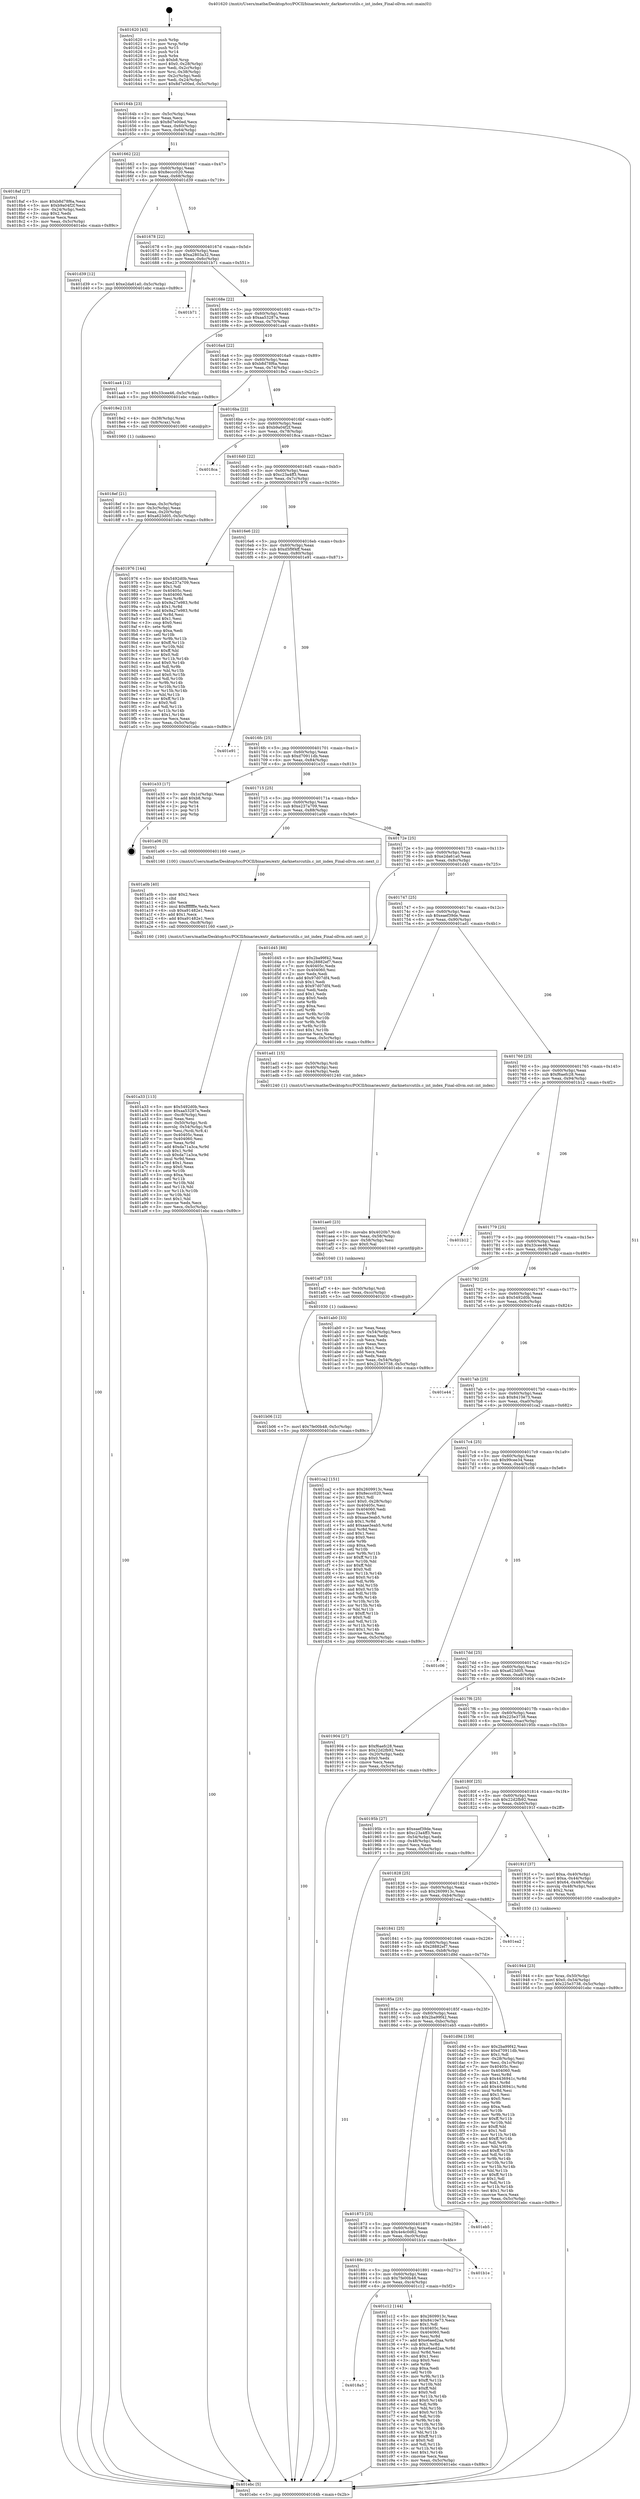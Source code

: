 digraph "0x401620" {
  label = "0x401620 (/mnt/c/Users/mathe/Desktop/tcc/POCII/binaries/extr_darknetsrcutils.c_int_index_Final-ollvm.out::main(0))"
  labelloc = "t"
  node[shape=record]

  Entry [label="",width=0.3,height=0.3,shape=circle,fillcolor=black,style=filled]
  "0x40164b" [label="{
     0x40164b [23]\l
     | [instrs]\l
     &nbsp;&nbsp;0x40164b \<+3\>: mov -0x5c(%rbp),%eax\l
     &nbsp;&nbsp;0x40164e \<+2\>: mov %eax,%ecx\l
     &nbsp;&nbsp;0x401650 \<+6\>: sub $0x8d7e00ed,%ecx\l
     &nbsp;&nbsp;0x401656 \<+3\>: mov %eax,-0x60(%rbp)\l
     &nbsp;&nbsp;0x401659 \<+3\>: mov %ecx,-0x64(%rbp)\l
     &nbsp;&nbsp;0x40165c \<+6\>: je 00000000004018af \<main+0x28f\>\l
  }"]
  "0x4018af" [label="{
     0x4018af [27]\l
     | [instrs]\l
     &nbsp;&nbsp;0x4018af \<+5\>: mov $0xb8d78f6a,%eax\l
     &nbsp;&nbsp;0x4018b4 \<+5\>: mov $0xb9a04f2f,%ecx\l
     &nbsp;&nbsp;0x4018b9 \<+3\>: mov -0x24(%rbp),%edx\l
     &nbsp;&nbsp;0x4018bc \<+3\>: cmp $0x2,%edx\l
     &nbsp;&nbsp;0x4018bf \<+3\>: cmovne %ecx,%eax\l
     &nbsp;&nbsp;0x4018c2 \<+3\>: mov %eax,-0x5c(%rbp)\l
     &nbsp;&nbsp;0x4018c5 \<+5\>: jmp 0000000000401ebc \<main+0x89c\>\l
  }"]
  "0x401662" [label="{
     0x401662 [22]\l
     | [instrs]\l
     &nbsp;&nbsp;0x401662 \<+5\>: jmp 0000000000401667 \<main+0x47\>\l
     &nbsp;&nbsp;0x401667 \<+3\>: mov -0x60(%rbp),%eax\l
     &nbsp;&nbsp;0x40166a \<+5\>: sub $0x8eccc020,%eax\l
     &nbsp;&nbsp;0x40166f \<+3\>: mov %eax,-0x68(%rbp)\l
     &nbsp;&nbsp;0x401672 \<+6\>: je 0000000000401d39 \<main+0x719\>\l
  }"]
  "0x401ebc" [label="{
     0x401ebc [5]\l
     | [instrs]\l
     &nbsp;&nbsp;0x401ebc \<+5\>: jmp 000000000040164b \<main+0x2b\>\l
  }"]
  "0x401620" [label="{
     0x401620 [43]\l
     | [instrs]\l
     &nbsp;&nbsp;0x401620 \<+1\>: push %rbp\l
     &nbsp;&nbsp;0x401621 \<+3\>: mov %rsp,%rbp\l
     &nbsp;&nbsp;0x401624 \<+2\>: push %r15\l
     &nbsp;&nbsp;0x401626 \<+2\>: push %r14\l
     &nbsp;&nbsp;0x401628 \<+1\>: push %rbx\l
     &nbsp;&nbsp;0x401629 \<+7\>: sub $0xb8,%rsp\l
     &nbsp;&nbsp;0x401630 \<+7\>: movl $0x0,-0x28(%rbp)\l
     &nbsp;&nbsp;0x401637 \<+3\>: mov %edi,-0x2c(%rbp)\l
     &nbsp;&nbsp;0x40163a \<+4\>: mov %rsi,-0x38(%rbp)\l
     &nbsp;&nbsp;0x40163e \<+3\>: mov -0x2c(%rbp),%edi\l
     &nbsp;&nbsp;0x401641 \<+3\>: mov %edi,-0x24(%rbp)\l
     &nbsp;&nbsp;0x401644 \<+7\>: movl $0x8d7e00ed,-0x5c(%rbp)\l
  }"]
  Exit [label="",width=0.3,height=0.3,shape=circle,fillcolor=black,style=filled,peripheries=2]
  "0x401d39" [label="{
     0x401d39 [12]\l
     | [instrs]\l
     &nbsp;&nbsp;0x401d39 \<+7\>: movl $0xe2da61a0,-0x5c(%rbp)\l
     &nbsp;&nbsp;0x401d40 \<+5\>: jmp 0000000000401ebc \<main+0x89c\>\l
  }"]
  "0x401678" [label="{
     0x401678 [22]\l
     | [instrs]\l
     &nbsp;&nbsp;0x401678 \<+5\>: jmp 000000000040167d \<main+0x5d\>\l
     &nbsp;&nbsp;0x40167d \<+3\>: mov -0x60(%rbp),%eax\l
     &nbsp;&nbsp;0x401680 \<+5\>: sub $0xa2803a32,%eax\l
     &nbsp;&nbsp;0x401685 \<+3\>: mov %eax,-0x6c(%rbp)\l
     &nbsp;&nbsp;0x401688 \<+6\>: je 0000000000401b71 \<main+0x551\>\l
  }"]
  "0x4018a5" [label="{
     0x4018a5\l
  }", style=dashed]
  "0x401b71" [label="{
     0x401b71\l
  }", style=dashed]
  "0x40168e" [label="{
     0x40168e [22]\l
     | [instrs]\l
     &nbsp;&nbsp;0x40168e \<+5\>: jmp 0000000000401693 \<main+0x73\>\l
     &nbsp;&nbsp;0x401693 \<+3\>: mov -0x60(%rbp),%eax\l
     &nbsp;&nbsp;0x401696 \<+5\>: sub $0xaa53287a,%eax\l
     &nbsp;&nbsp;0x40169b \<+3\>: mov %eax,-0x70(%rbp)\l
     &nbsp;&nbsp;0x40169e \<+6\>: je 0000000000401aa4 \<main+0x484\>\l
  }"]
  "0x401c12" [label="{
     0x401c12 [144]\l
     | [instrs]\l
     &nbsp;&nbsp;0x401c12 \<+5\>: mov $0x2609913c,%eax\l
     &nbsp;&nbsp;0x401c17 \<+5\>: mov $0x8410e73,%ecx\l
     &nbsp;&nbsp;0x401c1c \<+2\>: mov $0x1,%dl\l
     &nbsp;&nbsp;0x401c1e \<+7\>: mov 0x40405c,%esi\l
     &nbsp;&nbsp;0x401c25 \<+7\>: mov 0x404060,%edi\l
     &nbsp;&nbsp;0x401c2c \<+3\>: mov %esi,%r8d\l
     &nbsp;&nbsp;0x401c2f \<+7\>: add $0xe6aed2aa,%r8d\l
     &nbsp;&nbsp;0x401c36 \<+4\>: sub $0x1,%r8d\l
     &nbsp;&nbsp;0x401c3a \<+7\>: sub $0xe6aed2aa,%r8d\l
     &nbsp;&nbsp;0x401c41 \<+4\>: imul %r8d,%esi\l
     &nbsp;&nbsp;0x401c45 \<+3\>: and $0x1,%esi\l
     &nbsp;&nbsp;0x401c48 \<+3\>: cmp $0x0,%esi\l
     &nbsp;&nbsp;0x401c4b \<+4\>: sete %r9b\l
     &nbsp;&nbsp;0x401c4f \<+3\>: cmp $0xa,%edi\l
     &nbsp;&nbsp;0x401c52 \<+4\>: setl %r10b\l
     &nbsp;&nbsp;0x401c56 \<+3\>: mov %r9b,%r11b\l
     &nbsp;&nbsp;0x401c59 \<+4\>: xor $0xff,%r11b\l
     &nbsp;&nbsp;0x401c5d \<+3\>: mov %r10b,%bl\l
     &nbsp;&nbsp;0x401c60 \<+3\>: xor $0xff,%bl\l
     &nbsp;&nbsp;0x401c63 \<+3\>: xor $0x0,%dl\l
     &nbsp;&nbsp;0x401c66 \<+3\>: mov %r11b,%r14b\l
     &nbsp;&nbsp;0x401c69 \<+4\>: and $0x0,%r14b\l
     &nbsp;&nbsp;0x401c6d \<+3\>: and %dl,%r9b\l
     &nbsp;&nbsp;0x401c70 \<+3\>: mov %bl,%r15b\l
     &nbsp;&nbsp;0x401c73 \<+4\>: and $0x0,%r15b\l
     &nbsp;&nbsp;0x401c77 \<+3\>: and %dl,%r10b\l
     &nbsp;&nbsp;0x401c7a \<+3\>: or %r9b,%r14b\l
     &nbsp;&nbsp;0x401c7d \<+3\>: or %r10b,%r15b\l
     &nbsp;&nbsp;0x401c80 \<+3\>: xor %r15b,%r14b\l
     &nbsp;&nbsp;0x401c83 \<+3\>: or %bl,%r11b\l
     &nbsp;&nbsp;0x401c86 \<+4\>: xor $0xff,%r11b\l
     &nbsp;&nbsp;0x401c8a \<+3\>: or $0x0,%dl\l
     &nbsp;&nbsp;0x401c8d \<+3\>: and %dl,%r11b\l
     &nbsp;&nbsp;0x401c90 \<+3\>: or %r11b,%r14b\l
     &nbsp;&nbsp;0x401c93 \<+4\>: test $0x1,%r14b\l
     &nbsp;&nbsp;0x401c97 \<+3\>: cmovne %ecx,%eax\l
     &nbsp;&nbsp;0x401c9a \<+3\>: mov %eax,-0x5c(%rbp)\l
     &nbsp;&nbsp;0x401c9d \<+5\>: jmp 0000000000401ebc \<main+0x89c\>\l
  }"]
  "0x401aa4" [label="{
     0x401aa4 [12]\l
     | [instrs]\l
     &nbsp;&nbsp;0x401aa4 \<+7\>: movl $0x33cee46,-0x5c(%rbp)\l
     &nbsp;&nbsp;0x401aab \<+5\>: jmp 0000000000401ebc \<main+0x89c\>\l
  }"]
  "0x4016a4" [label="{
     0x4016a4 [22]\l
     | [instrs]\l
     &nbsp;&nbsp;0x4016a4 \<+5\>: jmp 00000000004016a9 \<main+0x89\>\l
     &nbsp;&nbsp;0x4016a9 \<+3\>: mov -0x60(%rbp),%eax\l
     &nbsp;&nbsp;0x4016ac \<+5\>: sub $0xb8d78f6a,%eax\l
     &nbsp;&nbsp;0x4016b1 \<+3\>: mov %eax,-0x74(%rbp)\l
     &nbsp;&nbsp;0x4016b4 \<+6\>: je 00000000004018e2 \<main+0x2c2\>\l
  }"]
  "0x40188c" [label="{
     0x40188c [25]\l
     | [instrs]\l
     &nbsp;&nbsp;0x40188c \<+5\>: jmp 0000000000401891 \<main+0x271\>\l
     &nbsp;&nbsp;0x401891 \<+3\>: mov -0x60(%rbp),%eax\l
     &nbsp;&nbsp;0x401894 \<+5\>: sub $0x7fe00b48,%eax\l
     &nbsp;&nbsp;0x401899 \<+6\>: mov %eax,-0xc4(%rbp)\l
     &nbsp;&nbsp;0x40189f \<+6\>: je 0000000000401c12 \<main+0x5f2\>\l
  }"]
  "0x4018e2" [label="{
     0x4018e2 [13]\l
     | [instrs]\l
     &nbsp;&nbsp;0x4018e2 \<+4\>: mov -0x38(%rbp),%rax\l
     &nbsp;&nbsp;0x4018e6 \<+4\>: mov 0x8(%rax),%rdi\l
     &nbsp;&nbsp;0x4018ea \<+5\>: call 0000000000401060 \<atoi@plt\>\l
     | [calls]\l
     &nbsp;&nbsp;0x401060 \{1\} (unknown)\l
  }"]
  "0x4016ba" [label="{
     0x4016ba [22]\l
     | [instrs]\l
     &nbsp;&nbsp;0x4016ba \<+5\>: jmp 00000000004016bf \<main+0x9f\>\l
     &nbsp;&nbsp;0x4016bf \<+3\>: mov -0x60(%rbp),%eax\l
     &nbsp;&nbsp;0x4016c2 \<+5\>: sub $0xb9a04f2f,%eax\l
     &nbsp;&nbsp;0x4016c7 \<+3\>: mov %eax,-0x78(%rbp)\l
     &nbsp;&nbsp;0x4016ca \<+6\>: je 00000000004018ca \<main+0x2aa\>\l
  }"]
  "0x4018ef" [label="{
     0x4018ef [21]\l
     | [instrs]\l
     &nbsp;&nbsp;0x4018ef \<+3\>: mov %eax,-0x3c(%rbp)\l
     &nbsp;&nbsp;0x4018f2 \<+3\>: mov -0x3c(%rbp),%eax\l
     &nbsp;&nbsp;0x4018f5 \<+3\>: mov %eax,-0x20(%rbp)\l
     &nbsp;&nbsp;0x4018f8 \<+7\>: movl $0xa623d05,-0x5c(%rbp)\l
     &nbsp;&nbsp;0x4018ff \<+5\>: jmp 0000000000401ebc \<main+0x89c\>\l
  }"]
  "0x401b1e" [label="{
     0x401b1e\l
  }", style=dashed]
  "0x4018ca" [label="{
     0x4018ca\l
  }", style=dashed]
  "0x4016d0" [label="{
     0x4016d0 [22]\l
     | [instrs]\l
     &nbsp;&nbsp;0x4016d0 \<+5\>: jmp 00000000004016d5 \<main+0xb5\>\l
     &nbsp;&nbsp;0x4016d5 \<+3\>: mov -0x60(%rbp),%eax\l
     &nbsp;&nbsp;0x4016d8 \<+5\>: sub $0xc23a4ff3,%eax\l
     &nbsp;&nbsp;0x4016dd \<+3\>: mov %eax,-0x7c(%rbp)\l
     &nbsp;&nbsp;0x4016e0 \<+6\>: je 0000000000401976 \<main+0x356\>\l
  }"]
  "0x401873" [label="{
     0x401873 [25]\l
     | [instrs]\l
     &nbsp;&nbsp;0x401873 \<+5\>: jmp 0000000000401878 \<main+0x258\>\l
     &nbsp;&nbsp;0x401878 \<+3\>: mov -0x60(%rbp),%eax\l
     &nbsp;&nbsp;0x40187b \<+5\>: sub $0x4e4c0d62,%eax\l
     &nbsp;&nbsp;0x401880 \<+6\>: mov %eax,-0xc0(%rbp)\l
     &nbsp;&nbsp;0x401886 \<+6\>: je 0000000000401b1e \<main+0x4fe\>\l
  }"]
  "0x401976" [label="{
     0x401976 [144]\l
     | [instrs]\l
     &nbsp;&nbsp;0x401976 \<+5\>: mov $0x5492d0b,%eax\l
     &nbsp;&nbsp;0x40197b \<+5\>: mov $0xe237a709,%ecx\l
     &nbsp;&nbsp;0x401980 \<+2\>: mov $0x1,%dl\l
     &nbsp;&nbsp;0x401982 \<+7\>: mov 0x40405c,%esi\l
     &nbsp;&nbsp;0x401989 \<+7\>: mov 0x404060,%edi\l
     &nbsp;&nbsp;0x401990 \<+3\>: mov %esi,%r8d\l
     &nbsp;&nbsp;0x401993 \<+7\>: sub $0x9a27e983,%r8d\l
     &nbsp;&nbsp;0x40199a \<+4\>: sub $0x1,%r8d\l
     &nbsp;&nbsp;0x40199e \<+7\>: add $0x9a27e983,%r8d\l
     &nbsp;&nbsp;0x4019a5 \<+4\>: imul %r8d,%esi\l
     &nbsp;&nbsp;0x4019a9 \<+3\>: and $0x1,%esi\l
     &nbsp;&nbsp;0x4019ac \<+3\>: cmp $0x0,%esi\l
     &nbsp;&nbsp;0x4019af \<+4\>: sete %r9b\l
     &nbsp;&nbsp;0x4019b3 \<+3\>: cmp $0xa,%edi\l
     &nbsp;&nbsp;0x4019b6 \<+4\>: setl %r10b\l
     &nbsp;&nbsp;0x4019ba \<+3\>: mov %r9b,%r11b\l
     &nbsp;&nbsp;0x4019bd \<+4\>: xor $0xff,%r11b\l
     &nbsp;&nbsp;0x4019c1 \<+3\>: mov %r10b,%bl\l
     &nbsp;&nbsp;0x4019c4 \<+3\>: xor $0xff,%bl\l
     &nbsp;&nbsp;0x4019c7 \<+3\>: xor $0x0,%dl\l
     &nbsp;&nbsp;0x4019ca \<+3\>: mov %r11b,%r14b\l
     &nbsp;&nbsp;0x4019cd \<+4\>: and $0x0,%r14b\l
     &nbsp;&nbsp;0x4019d1 \<+3\>: and %dl,%r9b\l
     &nbsp;&nbsp;0x4019d4 \<+3\>: mov %bl,%r15b\l
     &nbsp;&nbsp;0x4019d7 \<+4\>: and $0x0,%r15b\l
     &nbsp;&nbsp;0x4019db \<+3\>: and %dl,%r10b\l
     &nbsp;&nbsp;0x4019de \<+3\>: or %r9b,%r14b\l
     &nbsp;&nbsp;0x4019e1 \<+3\>: or %r10b,%r15b\l
     &nbsp;&nbsp;0x4019e4 \<+3\>: xor %r15b,%r14b\l
     &nbsp;&nbsp;0x4019e7 \<+3\>: or %bl,%r11b\l
     &nbsp;&nbsp;0x4019ea \<+4\>: xor $0xff,%r11b\l
     &nbsp;&nbsp;0x4019ee \<+3\>: or $0x0,%dl\l
     &nbsp;&nbsp;0x4019f1 \<+3\>: and %dl,%r11b\l
     &nbsp;&nbsp;0x4019f4 \<+3\>: or %r11b,%r14b\l
     &nbsp;&nbsp;0x4019f7 \<+4\>: test $0x1,%r14b\l
     &nbsp;&nbsp;0x4019fb \<+3\>: cmovne %ecx,%eax\l
     &nbsp;&nbsp;0x4019fe \<+3\>: mov %eax,-0x5c(%rbp)\l
     &nbsp;&nbsp;0x401a01 \<+5\>: jmp 0000000000401ebc \<main+0x89c\>\l
  }"]
  "0x4016e6" [label="{
     0x4016e6 [22]\l
     | [instrs]\l
     &nbsp;&nbsp;0x4016e6 \<+5\>: jmp 00000000004016eb \<main+0xcb\>\l
     &nbsp;&nbsp;0x4016eb \<+3\>: mov -0x60(%rbp),%eax\l
     &nbsp;&nbsp;0x4016ee \<+5\>: sub $0xd5f9f4ff,%eax\l
     &nbsp;&nbsp;0x4016f3 \<+3\>: mov %eax,-0x80(%rbp)\l
     &nbsp;&nbsp;0x4016f6 \<+6\>: je 0000000000401e91 \<main+0x871\>\l
  }"]
  "0x401eb5" [label="{
     0x401eb5\l
  }", style=dashed]
  "0x401e91" [label="{
     0x401e91\l
  }", style=dashed]
  "0x4016fc" [label="{
     0x4016fc [25]\l
     | [instrs]\l
     &nbsp;&nbsp;0x4016fc \<+5\>: jmp 0000000000401701 \<main+0xe1\>\l
     &nbsp;&nbsp;0x401701 \<+3\>: mov -0x60(%rbp),%eax\l
     &nbsp;&nbsp;0x401704 \<+5\>: sub $0xd70911db,%eax\l
     &nbsp;&nbsp;0x401709 \<+6\>: mov %eax,-0x84(%rbp)\l
     &nbsp;&nbsp;0x40170f \<+6\>: je 0000000000401e33 \<main+0x813\>\l
  }"]
  "0x40185a" [label="{
     0x40185a [25]\l
     | [instrs]\l
     &nbsp;&nbsp;0x40185a \<+5\>: jmp 000000000040185f \<main+0x23f\>\l
     &nbsp;&nbsp;0x40185f \<+3\>: mov -0x60(%rbp),%eax\l
     &nbsp;&nbsp;0x401862 \<+5\>: sub $0x2ba99f42,%eax\l
     &nbsp;&nbsp;0x401867 \<+6\>: mov %eax,-0xbc(%rbp)\l
     &nbsp;&nbsp;0x40186d \<+6\>: je 0000000000401eb5 \<main+0x895\>\l
  }"]
  "0x401e33" [label="{
     0x401e33 [17]\l
     | [instrs]\l
     &nbsp;&nbsp;0x401e33 \<+3\>: mov -0x1c(%rbp),%eax\l
     &nbsp;&nbsp;0x401e36 \<+7\>: add $0xb8,%rsp\l
     &nbsp;&nbsp;0x401e3d \<+1\>: pop %rbx\l
     &nbsp;&nbsp;0x401e3e \<+2\>: pop %r14\l
     &nbsp;&nbsp;0x401e40 \<+2\>: pop %r15\l
     &nbsp;&nbsp;0x401e42 \<+1\>: pop %rbp\l
     &nbsp;&nbsp;0x401e43 \<+1\>: ret\l
  }"]
  "0x401715" [label="{
     0x401715 [25]\l
     | [instrs]\l
     &nbsp;&nbsp;0x401715 \<+5\>: jmp 000000000040171a \<main+0xfa\>\l
     &nbsp;&nbsp;0x40171a \<+3\>: mov -0x60(%rbp),%eax\l
     &nbsp;&nbsp;0x40171d \<+5\>: sub $0xe237a709,%eax\l
     &nbsp;&nbsp;0x401722 \<+6\>: mov %eax,-0x88(%rbp)\l
     &nbsp;&nbsp;0x401728 \<+6\>: je 0000000000401a06 \<main+0x3e6\>\l
  }"]
  "0x401d9d" [label="{
     0x401d9d [150]\l
     | [instrs]\l
     &nbsp;&nbsp;0x401d9d \<+5\>: mov $0x2ba99f42,%eax\l
     &nbsp;&nbsp;0x401da2 \<+5\>: mov $0xd70911db,%ecx\l
     &nbsp;&nbsp;0x401da7 \<+2\>: mov $0x1,%dl\l
     &nbsp;&nbsp;0x401da9 \<+3\>: mov -0x28(%rbp),%esi\l
     &nbsp;&nbsp;0x401dac \<+3\>: mov %esi,-0x1c(%rbp)\l
     &nbsp;&nbsp;0x401daf \<+7\>: mov 0x40405c,%esi\l
     &nbsp;&nbsp;0x401db6 \<+7\>: mov 0x404060,%edi\l
     &nbsp;&nbsp;0x401dbd \<+3\>: mov %esi,%r8d\l
     &nbsp;&nbsp;0x401dc0 \<+7\>: sub $0x4436941c,%r8d\l
     &nbsp;&nbsp;0x401dc7 \<+4\>: sub $0x1,%r8d\l
     &nbsp;&nbsp;0x401dcb \<+7\>: add $0x4436941c,%r8d\l
     &nbsp;&nbsp;0x401dd2 \<+4\>: imul %r8d,%esi\l
     &nbsp;&nbsp;0x401dd6 \<+3\>: and $0x1,%esi\l
     &nbsp;&nbsp;0x401dd9 \<+3\>: cmp $0x0,%esi\l
     &nbsp;&nbsp;0x401ddc \<+4\>: sete %r9b\l
     &nbsp;&nbsp;0x401de0 \<+3\>: cmp $0xa,%edi\l
     &nbsp;&nbsp;0x401de3 \<+4\>: setl %r10b\l
     &nbsp;&nbsp;0x401de7 \<+3\>: mov %r9b,%r11b\l
     &nbsp;&nbsp;0x401dea \<+4\>: xor $0xff,%r11b\l
     &nbsp;&nbsp;0x401dee \<+3\>: mov %r10b,%bl\l
     &nbsp;&nbsp;0x401df1 \<+3\>: xor $0xff,%bl\l
     &nbsp;&nbsp;0x401df4 \<+3\>: xor $0x1,%dl\l
     &nbsp;&nbsp;0x401df7 \<+3\>: mov %r11b,%r14b\l
     &nbsp;&nbsp;0x401dfa \<+4\>: and $0xff,%r14b\l
     &nbsp;&nbsp;0x401dfe \<+3\>: and %dl,%r9b\l
     &nbsp;&nbsp;0x401e01 \<+3\>: mov %bl,%r15b\l
     &nbsp;&nbsp;0x401e04 \<+4\>: and $0xff,%r15b\l
     &nbsp;&nbsp;0x401e08 \<+3\>: and %dl,%r10b\l
     &nbsp;&nbsp;0x401e0b \<+3\>: or %r9b,%r14b\l
     &nbsp;&nbsp;0x401e0e \<+3\>: or %r10b,%r15b\l
     &nbsp;&nbsp;0x401e11 \<+3\>: xor %r15b,%r14b\l
     &nbsp;&nbsp;0x401e14 \<+3\>: or %bl,%r11b\l
     &nbsp;&nbsp;0x401e17 \<+4\>: xor $0xff,%r11b\l
     &nbsp;&nbsp;0x401e1b \<+3\>: or $0x1,%dl\l
     &nbsp;&nbsp;0x401e1e \<+3\>: and %dl,%r11b\l
     &nbsp;&nbsp;0x401e21 \<+3\>: or %r11b,%r14b\l
     &nbsp;&nbsp;0x401e24 \<+4\>: test $0x1,%r14b\l
     &nbsp;&nbsp;0x401e28 \<+3\>: cmovne %ecx,%eax\l
     &nbsp;&nbsp;0x401e2b \<+3\>: mov %eax,-0x5c(%rbp)\l
     &nbsp;&nbsp;0x401e2e \<+5\>: jmp 0000000000401ebc \<main+0x89c\>\l
  }"]
  "0x401a06" [label="{
     0x401a06 [5]\l
     | [instrs]\l
     &nbsp;&nbsp;0x401a06 \<+5\>: call 0000000000401160 \<next_i\>\l
     | [calls]\l
     &nbsp;&nbsp;0x401160 \{100\} (/mnt/c/Users/mathe/Desktop/tcc/POCII/binaries/extr_darknetsrcutils.c_int_index_Final-ollvm.out::next_i)\l
  }"]
  "0x40172e" [label="{
     0x40172e [25]\l
     | [instrs]\l
     &nbsp;&nbsp;0x40172e \<+5\>: jmp 0000000000401733 \<main+0x113\>\l
     &nbsp;&nbsp;0x401733 \<+3\>: mov -0x60(%rbp),%eax\l
     &nbsp;&nbsp;0x401736 \<+5\>: sub $0xe2da61a0,%eax\l
     &nbsp;&nbsp;0x40173b \<+6\>: mov %eax,-0x8c(%rbp)\l
     &nbsp;&nbsp;0x401741 \<+6\>: je 0000000000401d45 \<main+0x725\>\l
  }"]
  "0x401841" [label="{
     0x401841 [25]\l
     | [instrs]\l
     &nbsp;&nbsp;0x401841 \<+5\>: jmp 0000000000401846 \<main+0x226\>\l
     &nbsp;&nbsp;0x401846 \<+3\>: mov -0x60(%rbp),%eax\l
     &nbsp;&nbsp;0x401849 \<+5\>: sub $0x28882ef7,%eax\l
     &nbsp;&nbsp;0x40184e \<+6\>: mov %eax,-0xb8(%rbp)\l
     &nbsp;&nbsp;0x401854 \<+6\>: je 0000000000401d9d \<main+0x77d\>\l
  }"]
  "0x401d45" [label="{
     0x401d45 [88]\l
     | [instrs]\l
     &nbsp;&nbsp;0x401d45 \<+5\>: mov $0x2ba99f42,%eax\l
     &nbsp;&nbsp;0x401d4a \<+5\>: mov $0x28882ef7,%ecx\l
     &nbsp;&nbsp;0x401d4f \<+7\>: mov 0x40405c,%edx\l
     &nbsp;&nbsp;0x401d56 \<+7\>: mov 0x404060,%esi\l
     &nbsp;&nbsp;0x401d5d \<+2\>: mov %edx,%edi\l
     &nbsp;&nbsp;0x401d5f \<+6\>: add $0x97d07df4,%edi\l
     &nbsp;&nbsp;0x401d65 \<+3\>: sub $0x1,%edi\l
     &nbsp;&nbsp;0x401d68 \<+6\>: sub $0x97d07df4,%edi\l
     &nbsp;&nbsp;0x401d6e \<+3\>: imul %edi,%edx\l
     &nbsp;&nbsp;0x401d71 \<+3\>: and $0x1,%edx\l
     &nbsp;&nbsp;0x401d74 \<+3\>: cmp $0x0,%edx\l
     &nbsp;&nbsp;0x401d77 \<+4\>: sete %r8b\l
     &nbsp;&nbsp;0x401d7b \<+3\>: cmp $0xa,%esi\l
     &nbsp;&nbsp;0x401d7e \<+4\>: setl %r9b\l
     &nbsp;&nbsp;0x401d82 \<+3\>: mov %r8b,%r10b\l
     &nbsp;&nbsp;0x401d85 \<+3\>: and %r9b,%r10b\l
     &nbsp;&nbsp;0x401d88 \<+3\>: xor %r9b,%r8b\l
     &nbsp;&nbsp;0x401d8b \<+3\>: or %r8b,%r10b\l
     &nbsp;&nbsp;0x401d8e \<+4\>: test $0x1,%r10b\l
     &nbsp;&nbsp;0x401d92 \<+3\>: cmovne %ecx,%eax\l
     &nbsp;&nbsp;0x401d95 \<+3\>: mov %eax,-0x5c(%rbp)\l
     &nbsp;&nbsp;0x401d98 \<+5\>: jmp 0000000000401ebc \<main+0x89c\>\l
  }"]
  "0x401747" [label="{
     0x401747 [25]\l
     | [instrs]\l
     &nbsp;&nbsp;0x401747 \<+5\>: jmp 000000000040174c \<main+0x12c\>\l
     &nbsp;&nbsp;0x40174c \<+3\>: mov -0x60(%rbp),%eax\l
     &nbsp;&nbsp;0x40174f \<+5\>: sub $0xeaef39de,%eax\l
     &nbsp;&nbsp;0x401754 \<+6\>: mov %eax,-0x90(%rbp)\l
     &nbsp;&nbsp;0x40175a \<+6\>: je 0000000000401ad1 \<main+0x4b1\>\l
  }"]
  "0x401ea2" [label="{
     0x401ea2\l
  }", style=dashed]
  "0x401ad1" [label="{
     0x401ad1 [15]\l
     | [instrs]\l
     &nbsp;&nbsp;0x401ad1 \<+4\>: mov -0x50(%rbp),%rdi\l
     &nbsp;&nbsp;0x401ad5 \<+3\>: mov -0x40(%rbp),%esi\l
     &nbsp;&nbsp;0x401ad8 \<+3\>: mov -0x44(%rbp),%edx\l
     &nbsp;&nbsp;0x401adb \<+5\>: call 0000000000401240 \<int_index\>\l
     | [calls]\l
     &nbsp;&nbsp;0x401240 \{1\} (/mnt/c/Users/mathe/Desktop/tcc/POCII/binaries/extr_darknetsrcutils.c_int_index_Final-ollvm.out::int_index)\l
  }"]
  "0x401760" [label="{
     0x401760 [25]\l
     | [instrs]\l
     &nbsp;&nbsp;0x401760 \<+5\>: jmp 0000000000401765 \<main+0x145\>\l
     &nbsp;&nbsp;0x401765 \<+3\>: mov -0x60(%rbp),%eax\l
     &nbsp;&nbsp;0x401768 \<+5\>: sub $0xf6aefc28,%eax\l
     &nbsp;&nbsp;0x40176d \<+6\>: mov %eax,-0x94(%rbp)\l
     &nbsp;&nbsp;0x401773 \<+6\>: je 0000000000401b12 \<main+0x4f2\>\l
  }"]
  "0x401b06" [label="{
     0x401b06 [12]\l
     | [instrs]\l
     &nbsp;&nbsp;0x401b06 \<+7\>: movl $0x7fe00b48,-0x5c(%rbp)\l
     &nbsp;&nbsp;0x401b0d \<+5\>: jmp 0000000000401ebc \<main+0x89c\>\l
  }"]
  "0x401b12" [label="{
     0x401b12\l
  }", style=dashed]
  "0x401779" [label="{
     0x401779 [25]\l
     | [instrs]\l
     &nbsp;&nbsp;0x401779 \<+5\>: jmp 000000000040177e \<main+0x15e\>\l
     &nbsp;&nbsp;0x40177e \<+3\>: mov -0x60(%rbp),%eax\l
     &nbsp;&nbsp;0x401781 \<+5\>: sub $0x33cee46,%eax\l
     &nbsp;&nbsp;0x401786 \<+6\>: mov %eax,-0x98(%rbp)\l
     &nbsp;&nbsp;0x40178c \<+6\>: je 0000000000401ab0 \<main+0x490\>\l
  }"]
  "0x401af7" [label="{
     0x401af7 [15]\l
     | [instrs]\l
     &nbsp;&nbsp;0x401af7 \<+4\>: mov -0x50(%rbp),%rdi\l
     &nbsp;&nbsp;0x401afb \<+6\>: mov %eax,-0xcc(%rbp)\l
     &nbsp;&nbsp;0x401b01 \<+5\>: call 0000000000401030 \<free@plt\>\l
     | [calls]\l
     &nbsp;&nbsp;0x401030 \{1\} (unknown)\l
  }"]
  "0x401ab0" [label="{
     0x401ab0 [33]\l
     | [instrs]\l
     &nbsp;&nbsp;0x401ab0 \<+2\>: xor %eax,%eax\l
     &nbsp;&nbsp;0x401ab2 \<+3\>: mov -0x54(%rbp),%ecx\l
     &nbsp;&nbsp;0x401ab5 \<+2\>: mov %eax,%edx\l
     &nbsp;&nbsp;0x401ab7 \<+2\>: sub %ecx,%edx\l
     &nbsp;&nbsp;0x401ab9 \<+2\>: mov %eax,%ecx\l
     &nbsp;&nbsp;0x401abb \<+3\>: sub $0x1,%ecx\l
     &nbsp;&nbsp;0x401abe \<+2\>: add %ecx,%edx\l
     &nbsp;&nbsp;0x401ac0 \<+2\>: sub %edx,%eax\l
     &nbsp;&nbsp;0x401ac2 \<+3\>: mov %eax,-0x54(%rbp)\l
     &nbsp;&nbsp;0x401ac5 \<+7\>: movl $0x225e3738,-0x5c(%rbp)\l
     &nbsp;&nbsp;0x401acc \<+5\>: jmp 0000000000401ebc \<main+0x89c\>\l
  }"]
  "0x401792" [label="{
     0x401792 [25]\l
     | [instrs]\l
     &nbsp;&nbsp;0x401792 \<+5\>: jmp 0000000000401797 \<main+0x177\>\l
     &nbsp;&nbsp;0x401797 \<+3\>: mov -0x60(%rbp),%eax\l
     &nbsp;&nbsp;0x40179a \<+5\>: sub $0x5492d0b,%eax\l
     &nbsp;&nbsp;0x40179f \<+6\>: mov %eax,-0x9c(%rbp)\l
     &nbsp;&nbsp;0x4017a5 \<+6\>: je 0000000000401e44 \<main+0x824\>\l
  }"]
  "0x401ae0" [label="{
     0x401ae0 [23]\l
     | [instrs]\l
     &nbsp;&nbsp;0x401ae0 \<+10\>: movabs $0x4020b7,%rdi\l
     &nbsp;&nbsp;0x401aea \<+3\>: mov %eax,-0x58(%rbp)\l
     &nbsp;&nbsp;0x401aed \<+3\>: mov -0x58(%rbp),%esi\l
     &nbsp;&nbsp;0x401af0 \<+2\>: mov $0x0,%al\l
     &nbsp;&nbsp;0x401af2 \<+5\>: call 0000000000401040 \<printf@plt\>\l
     | [calls]\l
     &nbsp;&nbsp;0x401040 \{1\} (unknown)\l
  }"]
  "0x401e44" [label="{
     0x401e44\l
  }", style=dashed]
  "0x4017ab" [label="{
     0x4017ab [25]\l
     | [instrs]\l
     &nbsp;&nbsp;0x4017ab \<+5\>: jmp 00000000004017b0 \<main+0x190\>\l
     &nbsp;&nbsp;0x4017b0 \<+3\>: mov -0x60(%rbp),%eax\l
     &nbsp;&nbsp;0x4017b3 \<+5\>: sub $0x8410e73,%eax\l
     &nbsp;&nbsp;0x4017b8 \<+6\>: mov %eax,-0xa0(%rbp)\l
     &nbsp;&nbsp;0x4017be \<+6\>: je 0000000000401ca2 \<main+0x682\>\l
  }"]
  "0x401a33" [label="{
     0x401a33 [113]\l
     | [instrs]\l
     &nbsp;&nbsp;0x401a33 \<+5\>: mov $0x5492d0b,%ecx\l
     &nbsp;&nbsp;0x401a38 \<+5\>: mov $0xaa53287a,%edx\l
     &nbsp;&nbsp;0x401a3d \<+6\>: mov -0xc8(%rbp),%esi\l
     &nbsp;&nbsp;0x401a43 \<+3\>: imul %eax,%esi\l
     &nbsp;&nbsp;0x401a46 \<+4\>: mov -0x50(%rbp),%rdi\l
     &nbsp;&nbsp;0x401a4a \<+4\>: movslq -0x54(%rbp),%r8\l
     &nbsp;&nbsp;0x401a4e \<+4\>: mov %esi,(%rdi,%r8,4)\l
     &nbsp;&nbsp;0x401a52 \<+7\>: mov 0x40405c,%eax\l
     &nbsp;&nbsp;0x401a59 \<+7\>: mov 0x404060,%esi\l
     &nbsp;&nbsp;0x401a60 \<+3\>: mov %eax,%r9d\l
     &nbsp;&nbsp;0x401a63 \<+7\>: add $0xda71a3ca,%r9d\l
     &nbsp;&nbsp;0x401a6a \<+4\>: sub $0x1,%r9d\l
     &nbsp;&nbsp;0x401a6e \<+7\>: sub $0xda71a3ca,%r9d\l
     &nbsp;&nbsp;0x401a75 \<+4\>: imul %r9d,%eax\l
     &nbsp;&nbsp;0x401a79 \<+3\>: and $0x1,%eax\l
     &nbsp;&nbsp;0x401a7c \<+3\>: cmp $0x0,%eax\l
     &nbsp;&nbsp;0x401a7f \<+4\>: sete %r10b\l
     &nbsp;&nbsp;0x401a83 \<+3\>: cmp $0xa,%esi\l
     &nbsp;&nbsp;0x401a86 \<+4\>: setl %r11b\l
     &nbsp;&nbsp;0x401a8a \<+3\>: mov %r10b,%bl\l
     &nbsp;&nbsp;0x401a8d \<+3\>: and %r11b,%bl\l
     &nbsp;&nbsp;0x401a90 \<+3\>: xor %r11b,%r10b\l
     &nbsp;&nbsp;0x401a93 \<+3\>: or %r10b,%bl\l
     &nbsp;&nbsp;0x401a96 \<+3\>: test $0x1,%bl\l
     &nbsp;&nbsp;0x401a99 \<+3\>: cmovne %edx,%ecx\l
     &nbsp;&nbsp;0x401a9c \<+3\>: mov %ecx,-0x5c(%rbp)\l
     &nbsp;&nbsp;0x401a9f \<+5\>: jmp 0000000000401ebc \<main+0x89c\>\l
  }"]
  "0x401ca2" [label="{
     0x401ca2 [151]\l
     | [instrs]\l
     &nbsp;&nbsp;0x401ca2 \<+5\>: mov $0x2609913c,%eax\l
     &nbsp;&nbsp;0x401ca7 \<+5\>: mov $0x8eccc020,%ecx\l
     &nbsp;&nbsp;0x401cac \<+2\>: mov $0x1,%dl\l
     &nbsp;&nbsp;0x401cae \<+7\>: movl $0x0,-0x28(%rbp)\l
     &nbsp;&nbsp;0x401cb5 \<+7\>: mov 0x40405c,%esi\l
     &nbsp;&nbsp;0x401cbc \<+7\>: mov 0x404060,%edi\l
     &nbsp;&nbsp;0x401cc3 \<+3\>: mov %esi,%r8d\l
     &nbsp;&nbsp;0x401cc6 \<+7\>: sub $0xaae3eab5,%r8d\l
     &nbsp;&nbsp;0x401ccd \<+4\>: sub $0x1,%r8d\l
     &nbsp;&nbsp;0x401cd1 \<+7\>: add $0xaae3eab5,%r8d\l
     &nbsp;&nbsp;0x401cd8 \<+4\>: imul %r8d,%esi\l
     &nbsp;&nbsp;0x401cdc \<+3\>: and $0x1,%esi\l
     &nbsp;&nbsp;0x401cdf \<+3\>: cmp $0x0,%esi\l
     &nbsp;&nbsp;0x401ce2 \<+4\>: sete %r9b\l
     &nbsp;&nbsp;0x401ce6 \<+3\>: cmp $0xa,%edi\l
     &nbsp;&nbsp;0x401ce9 \<+4\>: setl %r10b\l
     &nbsp;&nbsp;0x401ced \<+3\>: mov %r9b,%r11b\l
     &nbsp;&nbsp;0x401cf0 \<+4\>: xor $0xff,%r11b\l
     &nbsp;&nbsp;0x401cf4 \<+3\>: mov %r10b,%bl\l
     &nbsp;&nbsp;0x401cf7 \<+3\>: xor $0xff,%bl\l
     &nbsp;&nbsp;0x401cfa \<+3\>: xor $0x0,%dl\l
     &nbsp;&nbsp;0x401cfd \<+3\>: mov %r11b,%r14b\l
     &nbsp;&nbsp;0x401d00 \<+4\>: and $0x0,%r14b\l
     &nbsp;&nbsp;0x401d04 \<+3\>: and %dl,%r9b\l
     &nbsp;&nbsp;0x401d07 \<+3\>: mov %bl,%r15b\l
     &nbsp;&nbsp;0x401d0a \<+4\>: and $0x0,%r15b\l
     &nbsp;&nbsp;0x401d0e \<+3\>: and %dl,%r10b\l
     &nbsp;&nbsp;0x401d11 \<+3\>: or %r9b,%r14b\l
     &nbsp;&nbsp;0x401d14 \<+3\>: or %r10b,%r15b\l
     &nbsp;&nbsp;0x401d17 \<+3\>: xor %r15b,%r14b\l
     &nbsp;&nbsp;0x401d1a \<+3\>: or %bl,%r11b\l
     &nbsp;&nbsp;0x401d1d \<+4\>: xor $0xff,%r11b\l
     &nbsp;&nbsp;0x401d21 \<+3\>: or $0x0,%dl\l
     &nbsp;&nbsp;0x401d24 \<+3\>: and %dl,%r11b\l
     &nbsp;&nbsp;0x401d27 \<+3\>: or %r11b,%r14b\l
     &nbsp;&nbsp;0x401d2a \<+4\>: test $0x1,%r14b\l
     &nbsp;&nbsp;0x401d2e \<+3\>: cmovne %ecx,%eax\l
     &nbsp;&nbsp;0x401d31 \<+3\>: mov %eax,-0x5c(%rbp)\l
     &nbsp;&nbsp;0x401d34 \<+5\>: jmp 0000000000401ebc \<main+0x89c\>\l
  }"]
  "0x4017c4" [label="{
     0x4017c4 [25]\l
     | [instrs]\l
     &nbsp;&nbsp;0x4017c4 \<+5\>: jmp 00000000004017c9 \<main+0x1a9\>\l
     &nbsp;&nbsp;0x4017c9 \<+3\>: mov -0x60(%rbp),%eax\l
     &nbsp;&nbsp;0x4017cc \<+5\>: sub $0x99cee34,%eax\l
     &nbsp;&nbsp;0x4017d1 \<+6\>: mov %eax,-0xa4(%rbp)\l
     &nbsp;&nbsp;0x4017d7 \<+6\>: je 0000000000401c06 \<main+0x5e6\>\l
  }"]
  "0x401a0b" [label="{
     0x401a0b [40]\l
     | [instrs]\l
     &nbsp;&nbsp;0x401a0b \<+5\>: mov $0x2,%ecx\l
     &nbsp;&nbsp;0x401a10 \<+1\>: cltd\l
     &nbsp;&nbsp;0x401a11 \<+2\>: idiv %ecx\l
     &nbsp;&nbsp;0x401a13 \<+6\>: imul $0xfffffffe,%edx,%ecx\l
     &nbsp;&nbsp;0x401a19 \<+6\>: sub $0xa91482e1,%ecx\l
     &nbsp;&nbsp;0x401a1f \<+3\>: add $0x1,%ecx\l
     &nbsp;&nbsp;0x401a22 \<+6\>: add $0xa91482e1,%ecx\l
     &nbsp;&nbsp;0x401a28 \<+6\>: mov %ecx,-0xc8(%rbp)\l
     &nbsp;&nbsp;0x401a2e \<+5\>: call 0000000000401160 \<next_i\>\l
     | [calls]\l
     &nbsp;&nbsp;0x401160 \{100\} (/mnt/c/Users/mathe/Desktop/tcc/POCII/binaries/extr_darknetsrcutils.c_int_index_Final-ollvm.out::next_i)\l
  }"]
  "0x401c06" [label="{
     0x401c06\l
  }", style=dashed]
  "0x4017dd" [label="{
     0x4017dd [25]\l
     | [instrs]\l
     &nbsp;&nbsp;0x4017dd \<+5\>: jmp 00000000004017e2 \<main+0x1c2\>\l
     &nbsp;&nbsp;0x4017e2 \<+3\>: mov -0x60(%rbp),%eax\l
     &nbsp;&nbsp;0x4017e5 \<+5\>: sub $0xa623d05,%eax\l
     &nbsp;&nbsp;0x4017ea \<+6\>: mov %eax,-0xa8(%rbp)\l
     &nbsp;&nbsp;0x4017f0 \<+6\>: je 0000000000401904 \<main+0x2e4\>\l
  }"]
  "0x401944" [label="{
     0x401944 [23]\l
     | [instrs]\l
     &nbsp;&nbsp;0x401944 \<+4\>: mov %rax,-0x50(%rbp)\l
     &nbsp;&nbsp;0x401948 \<+7\>: movl $0x0,-0x54(%rbp)\l
     &nbsp;&nbsp;0x40194f \<+7\>: movl $0x225e3738,-0x5c(%rbp)\l
     &nbsp;&nbsp;0x401956 \<+5\>: jmp 0000000000401ebc \<main+0x89c\>\l
  }"]
  "0x401904" [label="{
     0x401904 [27]\l
     | [instrs]\l
     &nbsp;&nbsp;0x401904 \<+5\>: mov $0xf6aefc28,%eax\l
     &nbsp;&nbsp;0x401909 \<+5\>: mov $0x22d2fb92,%ecx\l
     &nbsp;&nbsp;0x40190e \<+3\>: mov -0x20(%rbp),%edx\l
     &nbsp;&nbsp;0x401911 \<+3\>: cmp $0x0,%edx\l
     &nbsp;&nbsp;0x401914 \<+3\>: cmove %ecx,%eax\l
     &nbsp;&nbsp;0x401917 \<+3\>: mov %eax,-0x5c(%rbp)\l
     &nbsp;&nbsp;0x40191a \<+5\>: jmp 0000000000401ebc \<main+0x89c\>\l
  }"]
  "0x4017f6" [label="{
     0x4017f6 [25]\l
     | [instrs]\l
     &nbsp;&nbsp;0x4017f6 \<+5\>: jmp 00000000004017fb \<main+0x1db\>\l
     &nbsp;&nbsp;0x4017fb \<+3\>: mov -0x60(%rbp),%eax\l
     &nbsp;&nbsp;0x4017fe \<+5\>: sub $0x225e3738,%eax\l
     &nbsp;&nbsp;0x401803 \<+6\>: mov %eax,-0xac(%rbp)\l
     &nbsp;&nbsp;0x401809 \<+6\>: je 000000000040195b \<main+0x33b\>\l
  }"]
  "0x401828" [label="{
     0x401828 [25]\l
     | [instrs]\l
     &nbsp;&nbsp;0x401828 \<+5\>: jmp 000000000040182d \<main+0x20d\>\l
     &nbsp;&nbsp;0x40182d \<+3\>: mov -0x60(%rbp),%eax\l
     &nbsp;&nbsp;0x401830 \<+5\>: sub $0x2609913c,%eax\l
     &nbsp;&nbsp;0x401835 \<+6\>: mov %eax,-0xb4(%rbp)\l
     &nbsp;&nbsp;0x40183b \<+6\>: je 0000000000401ea2 \<main+0x882\>\l
  }"]
  "0x40195b" [label="{
     0x40195b [27]\l
     | [instrs]\l
     &nbsp;&nbsp;0x40195b \<+5\>: mov $0xeaef39de,%eax\l
     &nbsp;&nbsp;0x401960 \<+5\>: mov $0xc23a4ff3,%ecx\l
     &nbsp;&nbsp;0x401965 \<+3\>: mov -0x54(%rbp),%edx\l
     &nbsp;&nbsp;0x401968 \<+3\>: cmp -0x48(%rbp),%edx\l
     &nbsp;&nbsp;0x40196b \<+3\>: cmovl %ecx,%eax\l
     &nbsp;&nbsp;0x40196e \<+3\>: mov %eax,-0x5c(%rbp)\l
     &nbsp;&nbsp;0x401971 \<+5\>: jmp 0000000000401ebc \<main+0x89c\>\l
  }"]
  "0x40180f" [label="{
     0x40180f [25]\l
     | [instrs]\l
     &nbsp;&nbsp;0x40180f \<+5\>: jmp 0000000000401814 \<main+0x1f4\>\l
     &nbsp;&nbsp;0x401814 \<+3\>: mov -0x60(%rbp),%eax\l
     &nbsp;&nbsp;0x401817 \<+5\>: sub $0x22d2fb92,%eax\l
     &nbsp;&nbsp;0x40181c \<+6\>: mov %eax,-0xb0(%rbp)\l
     &nbsp;&nbsp;0x401822 \<+6\>: je 000000000040191f \<main+0x2ff\>\l
  }"]
  "0x40191f" [label="{
     0x40191f [37]\l
     | [instrs]\l
     &nbsp;&nbsp;0x40191f \<+7\>: movl $0xa,-0x40(%rbp)\l
     &nbsp;&nbsp;0x401926 \<+7\>: movl $0xa,-0x44(%rbp)\l
     &nbsp;&nbsp;0x40192d \<+7\>: movl $0x64,-0x48(%rbp)\l
     &nbsp;&nbsp;0x401934 \<+4\>: movslq -0x48(%rbp),%rax\l
     &nbsp;&nbsp;0x401938 \<+4\>: shl $0x2,%rax\l
     &nbsp;&nbsp;0x40193c \<+3\>: mov %rax,%rdi\l
     &nbsp;&nbsp;0x40193f \<+5\>: call 0000000000401050 \<malloc@plt\>\l
     | [calls]\l
     &nbsp;&nbsp;0x401050 \{1\} (unknown)\l
  }"]
  Entry -> "0x401620" [label=" 1"]
  "0x40164b" -> "0x4018af" [label=" 1"]
  "0x40164b" -> "0x401662" [label=" 511"]
  "0x4018af" -> "0x401ebc" [label=" 1"]
  "0x401620" -> "0x40164b" [label=" 1"]
  "0x401ebc" -> "0x40164b" [label=" 511"]
  "0x401e33" -> Exit [label=" 1"]
  "0x401662" -> "0x401d39" [label=" 1"]
  "0x401662" -> "0x401678" [label=" 510"]
  "0x401d9d" -> "0x401ebc" [label=" 1"]
  "0x401678" -> "0x401b71" [label=" 0"]
  "0x401678" -> "0x40168e" [label=" 510"]
  "0x401d45" -> "0x401ebc" [label=" 1"]
  "0x40168e" -> "0x401aa4" [label=" 100"]
  "0x40168e" -> "0x4016a4" [label=" 410"]
  "0x401d39" -> "0x401ebc" [label=" 1"]
  "0x4016a4" -> "0x4018e2" [label=" 1"]
  "0x4016a4" -> "0x4016ba" [label=" 409"]
  "0x4018e2" -> "0x4018ef" [label=" 1"]
  "0x4018ef" -> "0x401ebc" [label=" 1"]
  "0x401c12" -> "0x401ebc" [label=" 1"]
  "0x4016ba" -> "0x4018ca" [label=" 0"]
  "0x4016ba" -> "0x4016d0" [label=" 409"]
  "0x40188c" -> "0x4018a5" [label=" 0"]
  "0x4016d0" -> "0x401976" [label=" 100"]
  "0x4016d0" -> "0x4016e6" [label=" 309"]
  "0x401ca2" -> "0x401ebc" [label=" 1"]
  "0x4016e6" -> "0x401e91" [label=" 0"]
  "0x4016e6" -> "0x4016fc" [label=" 309"]
  "0x401873" -> "0x40188c" [label=" 1"]
  "0x4016fc" -> "0x401e33" [label=" 1"]
  "0x4016fc" -> "0x401715" [label=" 308"]
  "0x40188c" -> "0x401c12" [label=" 1"]
  "0x401715" -> "0x401a06" [label=" 100"]
  "0x401715" -> "0x40172e" [label=" 208"]
  "0x40185a" -> "0x401873" [label=" 1"]
  "0x40172e" -> "0x401d45" [label=" 1"]
  "0x40172e" -> "0x401747" [label=" 207"]
  "0x401873" -> "0x401b1e" [label=" 0"]
  "0x401747" -> "0x401ad1" [label=" 1"]
  "0x401747" -> "0x401760" [label=" 206"]
  "0x401841" -> "0x40185a" [label=" 1"]
  "0x401760" -> "0x401b12" [label=" 0"]
  "0x401760" -> "0x401779" [label=" 206"]
  "0x40185a" -> "0x401eb5" [label=" 0"]
  "0x401779" -> "0x401ab0" [label=" 100"]
  "0x401779" -> "0x401792" [label=" 106"]
  "0x401828" -> "0x401841" [label=" 2"]
  "0x401792" -> "0x401e44" [label=" 0"]
  "0x401792" -> "0x4017ab" [label=" 106"]
  "0x401828" -> "0x401ea2" [label=" 0"]
  "0x4017ab" -> "0x401ca2" [label=" 1"]
  "0x4017ab" -> "0x4017c4" [label=" 105"]
  "0x401841" -> "0x401d9d" [label=" 1"]
  "0x4017c4" -> "0x401c06" [label=" 0"]
  "0x4017c4" -> "0x4017dd" [label=" 105"]
  "0x401b06" -> "0x401ebc" [label=" 1"]
  "0x4017dd" -> "0x401904" [label=" 1"]
  "0x4017dd" -> "0x4017f6" [label=" 104"]
  "0x401904" -> "0x401ebc" [label=" 1"]
  "0x401af7" -> "0x401b06" [label=" 1"]
  "0x4017f6" -> "0x40195b" [label=" 101"]
  "0x4017f6" -> "0x40180f" [label=" 3"]
  "0x401ae0" -> "0x401af7" [label=" 1"]
  "0x40180f" -> "0x40191f" [label=" 1"]
  "0x40180f" -> "0x401828" [label=" 2"]
  "0x40191f" -> "0x401944" [label=" 1"]
  "0x401944" -> "0x401ebc" [label=" 1"]
  "0x40195b" -> "0x401ebc" [label=" 101"]
  "0x401976" -> "0x401ebc" [label=" 100"]
  "0x401a06" -> "0x401a0b" [label=" 100"]
  "0x401a0b" -> "0x401a33" [label=" 100"]
  "0x401a33" -> "0x401ebc" [label=" 100"]
  "0x401aa4" -> "0x401ebc" [label=" 100"]
  "0x401ab0" -> "0x401ebc" [label=" 100"]
  "0x401ad1" -> "0x401ae0" [label=" 1"]
}
